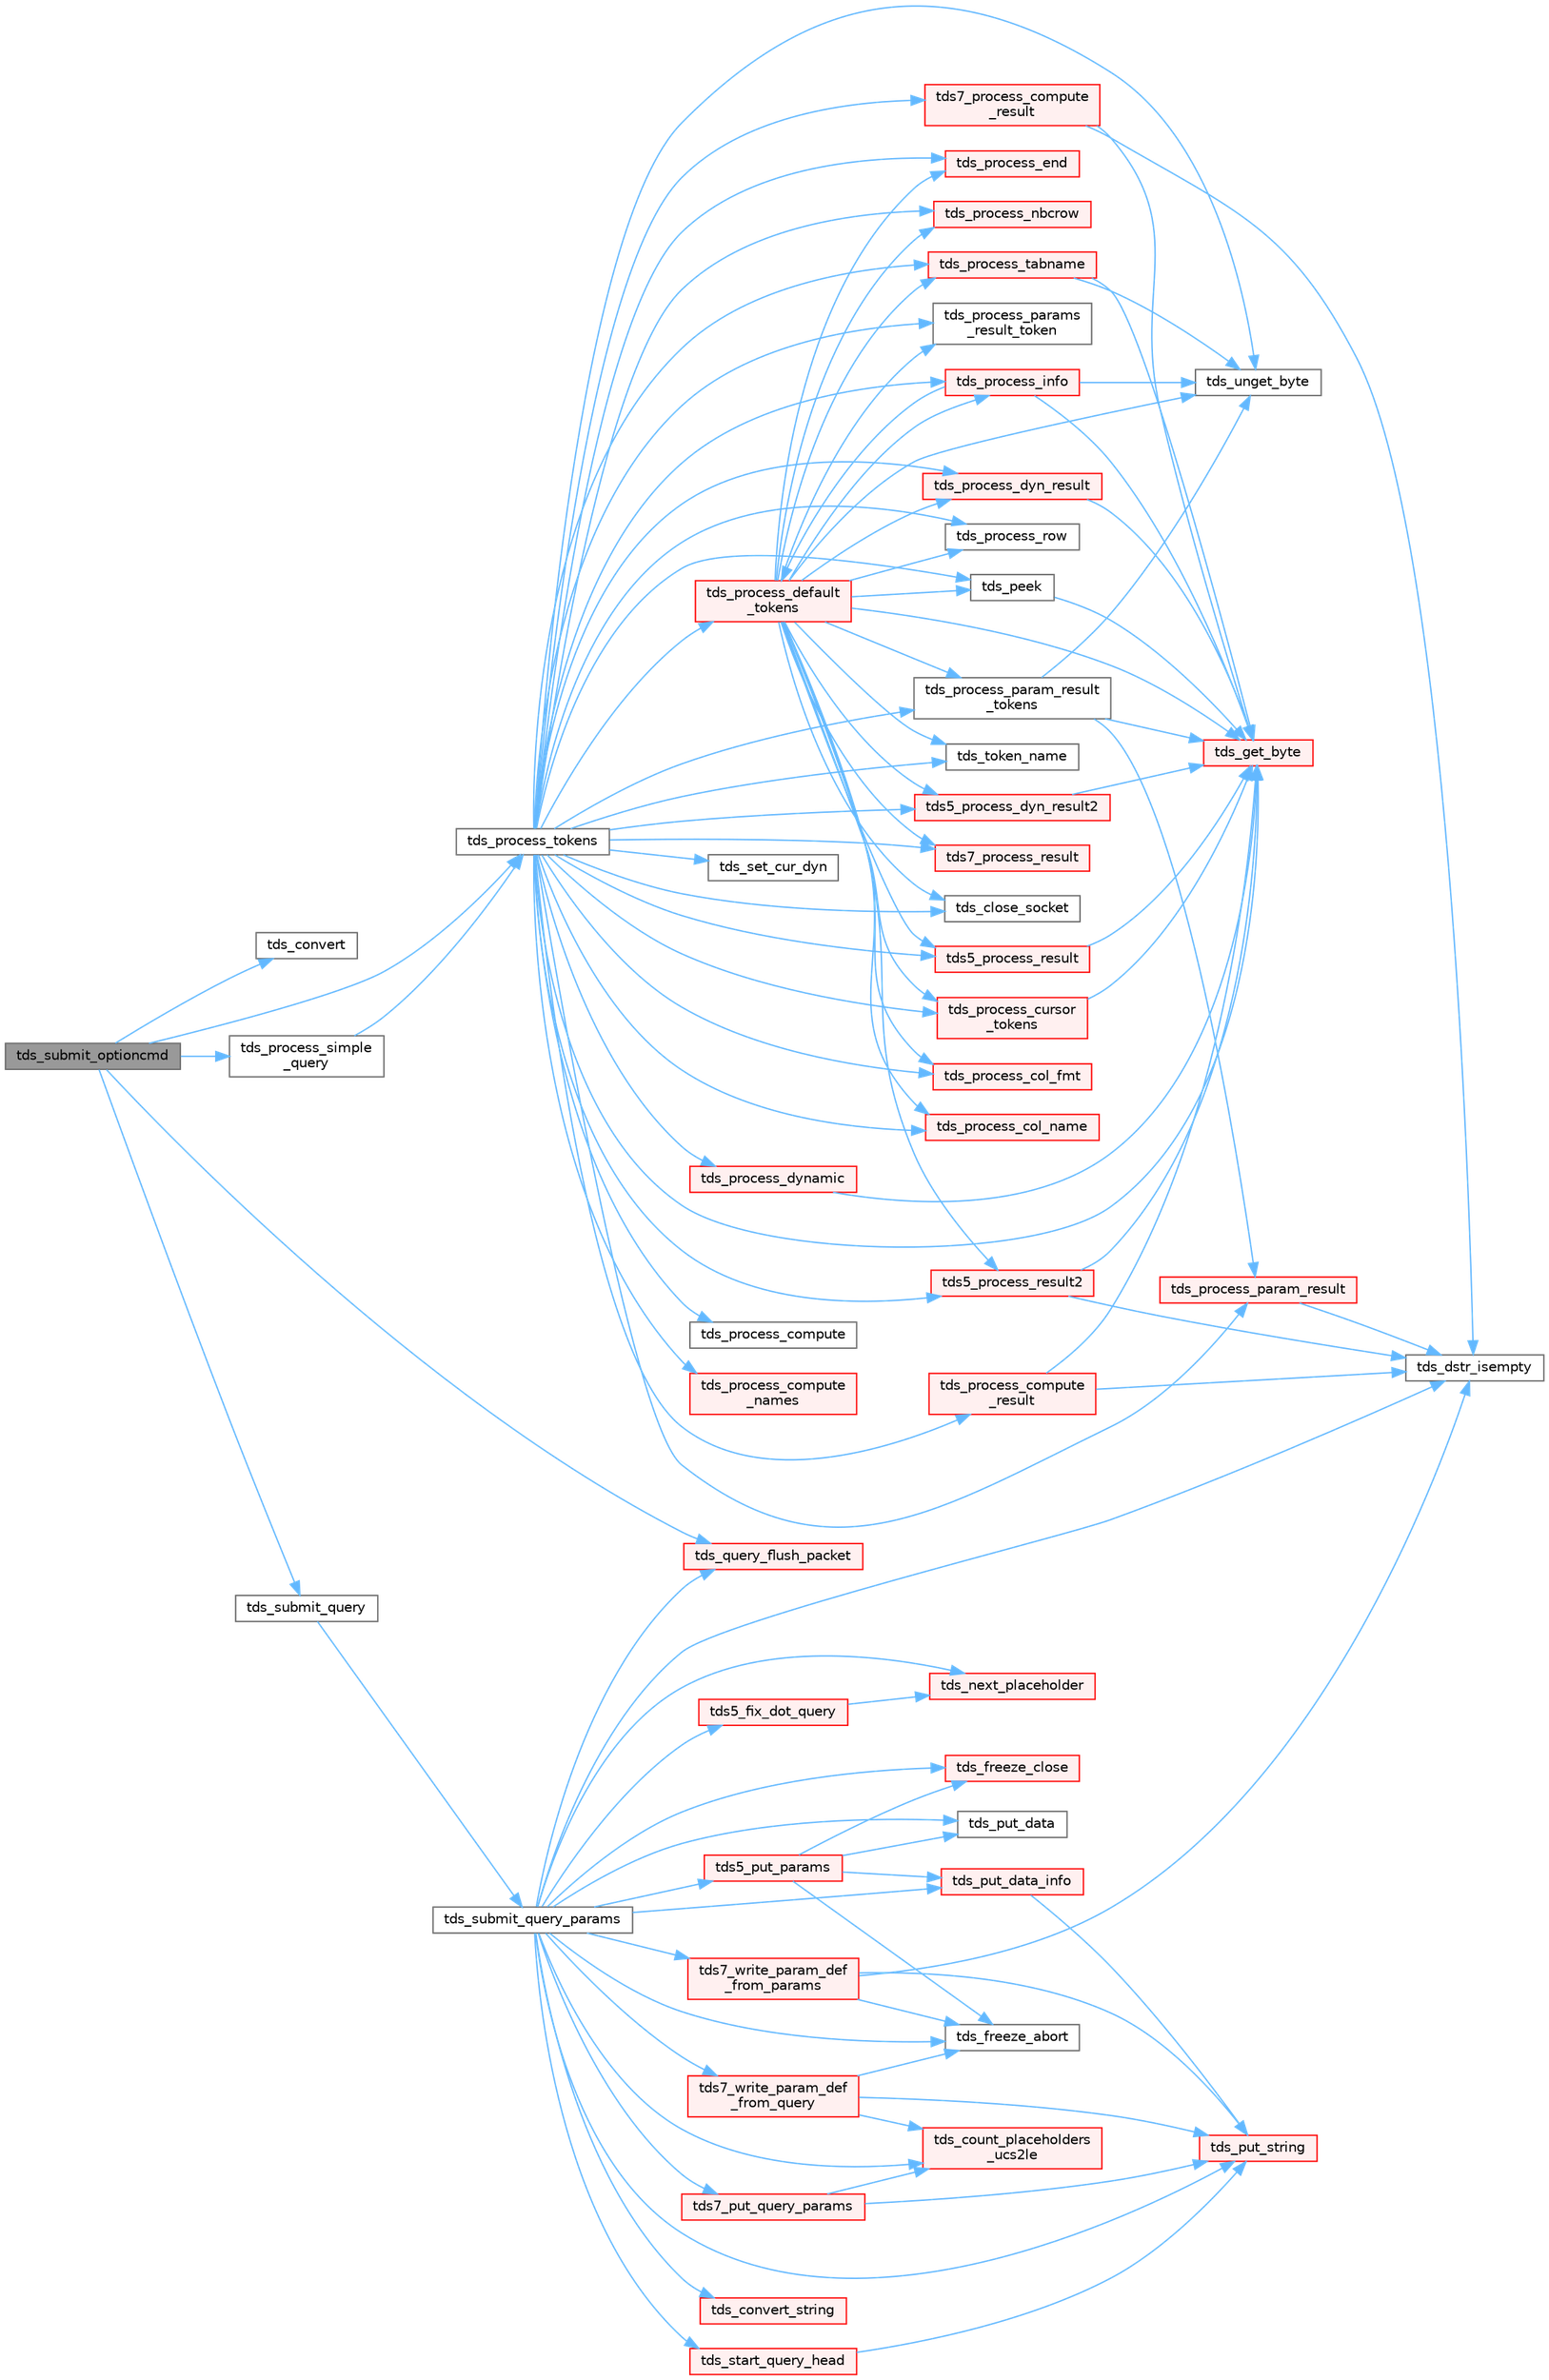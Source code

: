 digraph "tds_submit_optioncmd"
{
 // LATEX_PDF_SIZE
  bgcolor="transparent";
  edge [fontname=Helvetica,fontsize=10,labelfontname=Helvetica,labelfontsize=10];
  node [fontname=Helvetica,fontsize=10,shape=box,height=0.2,width=0.4];
  rankdir="LR";
  Node1 [id="Node000001",label="tds_submit_optioncmd",height=0.2,width=0.4,color="gray40", fillcolor="grey60", style="filled", fontcolor="black",tooltip="Send option commands to server."];
  Node1 -> Node2 [id="edge1_Node000001_Node000002",color="steelblue1",style="solid",tooltip=" "];
  Node2 [id="Node000002",label="tds_convert",height=0.2,width=0.4,color="grey40", fillcolor="white", style="filled",URL="$a00587.html#gad83c146aa5ba3f1515557d6b5248494a",tooltip="tds_convert convert a type to another."];
  Node1 -> Node3 [id="edge2_Node000001_Node000003",color="steelblue1",style="solid",tooltip=" "];
  Node3 [id="Node000003",label="tds_process_simple\l_query",height=0.2,width=0.4,color="grey40", fillcolor="white", style="filled",URL="$a00592.html#gaeeb1562044786ea17bea361ed83e6946",tooltip="Process results for simple query as \"SET TEXTSIZE\" or \"USE dbname\" If the statement returns results,..."];
  Node3 -> Node4 [id="edge3_Node000003_Node000004",color="steelblue1",style="solid",tooltip=" "];
  Node4 [id="Node000004",label="tds_process_tokens",height=0.2,width=0.4,color="grey40", fillcolor="white", style="filled",URL="$a00592.html#gabfc9de1d1fe718818caf63a4be4035a6",tooltip="process all streams."];
  Node4 -> Node5 [id="edge4_Node000004_Node000005",color="steelblue1",style="solid",tooltip=" "];
  Node5 [id="Node000005",label="tds5_process_dyn_result2",height=0.2,width=0.4,color="red", fillcolor="#FFF0F0", style="filled",URL="$a00592.html#gae688b515631141acfbc41bbb91c8b921",tooltip="Process new TDS 5.0 token for describing output parameters."];
  Node5 -> Node30 [id="edge5_Node000005_Node000030",color="steelblue1",style="solid",tooltip=" "];
  Node30 [id="Node000030",label="tds_get_byte",height=0.2,width=0.4,color="red", fillcolor="#FFF0F0", style="filled",URL="$a00591.html#ga0cb72d3f6943795c39db1fa692be0a58",tooltip="Return a single byte from the input buffer."];
  Node4 -> Node33 [id="edge6_Node000004_Node000033",color="steelblue1",style="solid",tooltip=" "];
  Node33 [id="Node000033",label="tds5_process_result",height=0.2,width=0.4,color="red", fillcolor="#FFF0F0", style="filled",URL="$a00592.html#ga547b2f48659f77a69aa802d861ac827d",tooltip="tds5_process_result() is the TDS 5.0 result set processing routine."];
  Node33 -> Node30 [id="edge7_Node000033_Node000030",color="steelblue1",style="solid",tooltip=" "];
  Node4 -> Node36 [id="edge8_Node000004_Node000036",color="steelblue1",style="solid",tooltip=" "];
  Node36 [id="Node000036",label="tds5_process_result2",height=0.2,width=0.4,color="red", fillcolor="#FFF0F0", style="filled",URL="$a00592.html#gabe2bdd5a41ce067cb31aef18ff81cb1c",tooltip="tds5_process_result2() is the new TDS 5.0 result set processing routine."];
  Node36 -> Node39 [id="edge9_Node000036_Node000039",color="steelblue1",style="solid",tooltip=" "];
  Node39 [id="Node000039",label="tds_dstr_isempty",height=0.2,width=0.4,color="grey40", fillcolor="white", style="filled",URL="$a00593.html#ga197c6af67f2e7469d06c2aa055917b1e",tooltip="test if string is empty"];
  Node36 -> Node30 [id="edge10_Node000036_Node000030",color="steelblue1",style="solid",tooltip=" "];
  Node4 -> Node40 [id="edge11_Node000004_Node000040",color="steelblue1",style="solid",tooltip=" "];
  Node40 [id="Node000040",label="tds7_process_compute\l_result",height=0.2,width=0.4,color="red", fillcolor="#FFF0F0", style="filled",URL="$a00592.html#ga6728e344caa20aea1def85f58dea138b",tooltip="tds7_process_compute_result() processes compute result sets for TDS 7/8."];
  Node40 -> Node39 [id="edge12_Node000040_Node000039",color="steelblue1",style="solid",tooltip=" "];
  Node40 -> Node30 [id="edge13_Node000040_Node000030",color="steelblue1",style="solid",tooltip=" "];
  Node4 -> Node44 [id="edge14_Node000004_Node000044",color="steelblue1",style="solid",tooltip=" "];
  Node44 [id="Node000044",label="tds7_process_result",height=0.2,width=0.4,color="red", fillcolor="#FFF0F0", style="filled",URL="$a00592.html#gaca56fc22d65a24a96d1bef310ade73aa",tooltip="tds7_process_result() is the TDS 7.0 result set processing routine."];
  Node4 -> Node19 [id="edge15_Node000004_Node000019",color="steelblue1",style="solid",tooltip=" "];
  Node19 [id="Node000019",label="tds_close_socket",height=0.2,width=0.4,color="grey40", fillcolor="white", style="filled",URL="$a00591.html#ga3e3f76009fce5ceedb2f42bb2c9aed2e",tooltip="Close current socket."];
  Node4 -> Node30 [id="edge16_Node000004_Node000030",color="steelblue1",style="solid",tooltip=" "];
  Node4 -> Node45 [id="edge17_Node000004_Node000045",color="steelblue1",style="solid",tooltip=" "];
  Node45 [id="Node000045",label="tds_peek",height=0.2,width=0.4,color="grey40", fillcolor="white", style="filled",URL="$a00591.html#ga221e98a9c8be96ec6c8547891e1b53af",tooltip="Reads a byte from the TDS stream without removing it."];
  Node45 -> Node30 [id="edge18_Node000045_Node000030",color="steelblue1",style="solid",tooltip=" "];
  Node4 -> Node46 [id="edge19_Node000004_Node000046",color="steelblue1",style="solid",tooltip=" "];
  Node46 [id="Node000046",label="tds_process_col_fmt",height=0.2,width=0.4,color="red", fillcolor="#FFF0F0", style="filled",URL="$a00592.html#ga4e3dd9d3614f5f0433b78b761dd68741",tooltip="tds_process_col_fmt() is the other half of result set processing under TDS 4.2."];
  Node4 -> Node47 [id="edge20_Node000004_Node000047",color="steelblue1",style="solid",tooltip=" "];
  Node47 [id="Node000047",label="tds_process_col_name",height=0.2,width=0.4,color="red", fillcolor="#FFF0F0", style="filled",URL="$a00592.html#ga905d2fa5e1b602817bd16bb0fcf9eadb",tooltip="tds_process_col_name() is one half of the result set under TDS 4.2 it contains all the column names,..."];
  Node4 -> Node51 [id="edge21_Node000004_Node000051",color="steelblue1",style="solid",tooltip=" "];
  Node51 [id="Node000051",label="tds_process_compute",height=0.2,width=0.4,color="grey40", fillcolor="white", style="filled",URL="$a00592.html#ga6fcb37d5addebdc1af9f34ebc59fd7a8",tooltip="tds_process_compute() processes compute rows and places them in the row buffer."];
  Node4 -> Node52 [id="edge22_Node000004_Node000052",color="steelblue1",style="solid",tooltip=" "];
  Node52 [id="Node000052",label="tds_process_compute\l_names",height=0.2,width=0.4,color="red", fillcolor="#FFF0F0", style="filled",URL="$a00592.html#gae5b3e01f3d665f9e377de091f46f1ab9",tooltip="tds_process_compute_names() processes compute result sets."];
  Node4 -> Node53 [id="edge23_Node000004_Node000053",color="steelblue1",style="solid",tooltip=" "];
  Node53 [id="Node000053",label="tds_process_compute\l_result",height=0.2,width=0.4,color="red", fillcolor="#FFF0F0", style="filled",URL="$a00592.html#gae3368ea80d0d8b13791ceb13ee5f19c9",tooltip="tds_process_compute_result() processes compute result sets."];
  Node53 -> Node39 [id="edge24_Node000053_Node000039",color="steelblue1",style="solid",tooltip=" "];
  Node53 -> Node30 [id="edge25_Node000053_Node000030",color="steelblue1",style="solid",tooltip=" "];
  Node4 -> Node54 [id="edge26_Node000004_Node000054",color="steelblue1",style="solid",tooltip=" "];
  Node54 [id="Node000054",label="tds_process_cursor\l_tokens",height=0.2,width=0.4,color="red", fillcolor="#FFF0F0", style="filled",URL="$a00592.html#ga315d875d90c64d12d61fc9e33b4dee96",tooltip="Reads cursor command results."];
  Node54 -> Node30 [id="edge27_Node000054_Node000030",color="steelblue1",style="solid",tooltip=" "];
  Node4 -> Node55 [id="edge28_Node000004_Node000055",color="steelblue1",style="solid",tooltip=" "];
  Node55 [id="Node000055",label="tds_process_default\l_tokens",height=0.2,width=0.4,color="red", fillcolor="#FFF0F0", style="filled",URL="$a00592.html#ga39453d084f3f780ac4602d4abf2839f7",tooltip="tds_process_default_tokens() is a catch all function that is called to process tokens not known to ot..."];
  Node55 -> Node5 [id="edge29_Node000055_Node000005",color="steelblue1",style="solid",tooltip=" "];
  Node55 -> Node33 [id="edge30_Node000055_Node000033",color="steelblue1",style="solid",tooltip=" "];
  Node55 -> Node36 [id="edge31_Node000055_Node000036",color="steelblue1",style="solid",tooltip=" "];
  Node55 -> Node44 [id="edge32_Node000055_Node000044",color="steelblue1",style="solid",tooltip=" "];
  Node55 -> Node19 [id="edge33_Node000055_Node000019",color="steelblue1",style="solid",tooltip=" "];
  Node55 -> Node30 [id="edge34_Node000055_Node000030",color="steelblue1",style="solid",tooltip=" "];
  Node55 -> Node45 [id="edge35_Node000055_Node000045",color="steelblue1",style="solid",tooltip=" "];
  Node55 -> Node46 [id="edge36_Node000055_Node000046",color="steelblue1",style="solid",tooltip=" "];
  Node55 -> Node47 [id="edge37_Node000055_Node000047",color="steelblue1",style="solid",tooltip=" "];
  Node55 -> Node54 [id="edge38_Node000055_Node000054",color="steelblue1",style="solid",tooltip=" "];
  Node55 -> Node59 [id="edge39_Node000055_Node000059",color="steelblue1",style="solid",tooltip=" "];
  Node59 [id="Node000059",label="tds_process_dyn_result",height=0.2,width=0.4,color="red", fillcolor="#FFF0F0", style="filled",URL="$a00592.html#ga416cf119c1d4a0fca27dc5b50c261358",tooltip="Process results from dynamic."];
  Node59 -> Node30 [id="edge40_Node000059_Node000030",color="steelblue1",style="solid",tooltip=" "];
  Node55 -> Node60 [id="edge41_Node000055_Node000060",color="steelblue1",style="solid",tooltip=" "];
  Node60 [id="Node000060",label="tds_process_end",height=0.2,width=0.4,color="red", fillcolor="#FFF0F0", style="filled",URL="$a00592.html#ga6ee2e7af38af768611b8bf4b79c36f46",tooltip="tds_process_end() processes any of the DONE, DONEPROC, or DONEINPROC tokens."];
  Node55 -> Node82 [id="edge42_Node000055_Node000082",color="steelblue1",style="solid",tooltip=" "];
  Node82 [id="Node000082",label="tds_process_info",height=0.2,width=0.4,color="red", fillcolor="#FFF0F0", style="filled",URL="$a00592.html#ga65a2316369529731732f200c190d05d6",tooltip="tds_process_info() is called for INFO, ERR, or EED tokens and is responsible for calling the CLI's me..."];
  Node82 -> Node30 [id="edge43_Node000082_Node000030",color="steelblue1",style="solid",tooltip=" "];
  Node82 -> Node55 [id="edge44_Node000082_Node000055",color="steelblue1",style="solid",tooltip=" "];
  Node82 -> Node83 [id="edge45_Node000082_Node000083",color="steelblue1",style="solid",tooltip=" "];
  Node83 [id="Node000083",label="tds_unget_byte",height=0.2,width=0.4,color="grey40", fillcolor="white", style="filled",URL="$a00591.html#gad70d59fb317d098b0c9fd29dd77131a8",tooltip="Unget will always work as long as you don't call it twice in a row."];
  Node55 -> Node84 [id="edge46_Node000055_Node000084",color="steelblue1",style="solid",tooltip=" "];
  Node84 [id="Node000084",label="tds_process_nbcrow",height=0.2,width=0.4,color="red", fillcolor="#FFF0F0", style="filled",URL="$a00592.html#gaf7264c9eb3aa7a73358a4c65f02d3d3c",tooltip="tds_process_nbcrow() processes rows and places them in the row buffer."];
  Node55 -> Node85 [id="edge47_Node000055_Node000085",color="steelblue1",style="solid",tooltip=" "];
  Node85 [id="Node000085",label="tds_process_param_result\l_tokens",height=0.2,width=0.4,color="grey40", fillcolor="white", style="filled",URL="$a00592.html#ga9fdef8228d29cab7fa9098f07fa73fba",tooltip="Process parameters from networks."];
  Node85 -> Node30 [id="edge48_Node000085_Node000030",color="steelblue1",style="solid",tooltip=" "];
  Node85 -> Node86 [id="edge49_Node000085_Node000086",color="steelblue1",style="solid",tooltip=" "];
  Node86 [id="Node000086",label="tds_process_param_result",height=0.2,width=0.4,color="red", fillcolor="#FFF0F0", style="filled",URL="$a00592.html#gacb3354443bcefe7a500a500a4904cc05",tooltip="process output parameters of a stored procedure."];
  Node86 -> Node39 [id="edge50_Node000086_Node000039",color="steelblue1",style="solid",tooltip=" "];
  Node85 -> Node83 [id="edge51_Node000085_Node000083",color="steelblue1",style="solid",tooltip=" "];
  Node55 -> Node90 [id="edge52_Node000055_Node000090",color="steelblue1",style="solid",tooltip=" "];
  Node90 [id="Node000090",label="tds_process_params\l_result_token",height=0.2,width=0.4,color="grey40", fillcolor="white", style="filled",URL="$a00592.html#ga7b18c0911a9dc69939577b39eb64725d",tooltip="tds_process_params_result_token() processes params on TDS5."];
  Node55 -> Node91 [id="edge53_Node000055_Node000091",color="steelblue1",style="solid",tooltip=" "];
  Node91 [id="Node000091",label="tds_process_row",height=0.2,width=0.4,color="grey40", fillcolor="white", style="filled",URL="$a00592.html#gaad814dd6e35aee8332035d06dc8b5d65",tooltip="tds_process_row() processes rows and places them in the row buffer."];
  Node55 -> Node92 [id="edge54_Node000055_Node000092",color="steelblue1",style="solid",tooltip=" "];
  Node92 [id="Node000092",label="tds_process_tabname",height=0.2,width=0.4,color="red", fillcolor="#FFF0F0", style="filled",URL="$a00592.html#gaeec59bca9bd0c5388e245f0d19d9c81a",tooltip="Process list of table from network."];
  Node92 -> Node30 [id="edge55_Node000092_Node000030",color="steelblue1",style="solid",tooltip=" "];
  Node92 -> Node83 [id="edge56_Node000092_Node000083",color="steelblue1",style="solid",tooltip=" "];
  Node55 -> Node96 [id="edge57_Node000055_Node000096",color="steelblue1",style="solid",tooltip=" "];
  Node96 [id="Node000096",label="tds_token_name",height=0.2,width=0.4,color="grey40", fillcolor="white", style="filled",URL="$a00592.html#ga7f24a7af985cd320788122e98072b7af",tooltip="Returns string representation for a given token type."];
  Node55 -> Node83 [id="edge58_Node000055_Node000083",color="steelblue1",style="solid",tooltip=" "];
  Node4 -> Node59 [id="edge59_Node000004_Node000059",color="steelblue1",style="solid",tooltip=" "];
  Node4 -> Node97 [id="edge60_Node000004_Node000097",color="steelblue1",style="solid",tooltip=" "];
  Node97 [id="Node000097",label="tds_process_dynamic",height=0.2,width=0.4,color="red", fillcolor="#FFF0F0", style="filled",URL="$a00592.html#ga5cfc0340d8d717e67f60037e029b2142",tooltip="tds_process_dynamic() finds the element of the dyns array for the id"];
  Node97 -> Node30 [id="edge61_Node000097_Node000030",color="steelblue1",style="solid",tooltip=" "];
  Node4 -> Node60 [id="edge62_Node000004_Node000060",color="steelblue1",style="solid",tooltip=" "];
  Node4 -> Node82 [id="edge63_Node000004_Node000082",color="steelblue1",style="solid",tooltip=" "];
  Node4 -> Node84 [id="edge64_Node000004_Node000084",color="steelblue1",style="solid",tooltip=" "];
  Node4 -> Node86 [id="edge65_Node000004_Node000086",color="steelblue1",style="solid",tooltip=" "];
  Node4 -> Node85 [id="edge66_Node000004_Node000085",color="steelblue1",style="solid",tooltip=" "];
  Node4 -> Node90 [id="edge67_Node000004_Node000090",color="steelblue1",style="solid",tooltip=" "];
  Node4 -> Node91 [id="edge68_Node000004_Node000091",color="steelblue1",style="solid",tooltip=" "];
  Node4 -> Node92 [id="edge69_Node000004_Node000092",color="steelblue1",style="solid",tooltip=" "];
  Node4 -> Node76 [id="edge70_Node000004_Node000076",color="steelblue1",style="solid",tooltip=" "];
  Node76 [id="Node000076",label="tds_set_cur_dyn",height=0.2,width=0.4,color="grey40", fillcolor="white", style="filled",URL="$a00590.html#gae8b7db85af16701fc0604eb117cbd4e4",tooltip="Set current dynamic."];
  Node4 -> Node96 [id="edge71_Node000004_Node000096",color="steelblue1",style="solid",tooltip=" "];
  Node4 -> Node83 [id="edge72_Node000004_Node000083",color="steelblue1",style="solid",tooltip=" "];
  Node1 -> Node4 [id="edge73_Node000001_Node000004",color="steelblue1",style="solid",tooltip=" "];
  Node1 -> Node64 [id="edge74_Node000001_Node000064",color="steelblue1",style="solid",tooltip=" "];
  Node64 [id="Node000064",label="tds_query_flush_packet",height=0.2,width=0.4,color="red", fillcolor="#FFF0F0", style="filled",URL="$a00590.html#gada27f4cfce925240ad33b71b63ca692d",tooltip="Flush query packet."];
  Node1 -> Node99 [id="edge75_Node000001_Node000099",color="steelblue1",style="solid",tooltip=" "];
  Node99 [id="Node000099",label="tds_submit_query",height=0.2,width=0.4,color="grey40", fillcolor="white", style="filled",URL="$a00590.html#ga5a29ae7f99d089dc3cea85ec6ee5f3ab",tooltip="Sends a language string to the database server for processing."];
  Node99 -> Node100 [id="edge76_Node000099_Node000100",color="steelblue1",style="solid",tooltip=" "];
  Node100 [id="Node000100",label="tds_submit_query_params",height=0.2,width=0.4,color="grey40", fillcolor="white", style="filled",URL="$a00590.html#ga95e0fccedc459a4404f496eec74a369a",tooltip="Sends a language string to the database server for processing."];
  Node100 -> Node101 [id="edge77_Node000100_Node000101",color="steelblue1",style="solid",tooltip=" "];
  Node101 [id="Node000101",label="tds5_fix_dot_query",height=0.2,width=0.4,color="red", fillcolor="#FFF0F0", style="filled",URL="$a00590.html#ga8853354723094c8efcd87fabf675c64f",tooltip="Substitute ?-style placeholders with named (@param) ones."];
  Node101 -> Node102 [id="edge78_Node000101_Node000102",color="steelblue1",style="solid",tooltip=" "];
  Node102 [id="Node000102",label="tds_next_placeholder",height=0.2,width=0.4,color="red", fillcolor="#FFF0F0", style="filled",URL="$a00590.html#ga8f3b00c34af2484eccb169e60a37dc36",tooltip="Get position of next placeholder."];
  Node100 -> Node105 [id="edge79_Node000100_Node000105",color="steelblue1",style="solid",tooltip=" "];
  Node105 [id="Node000105",label="tds5_put_params",height=0.2,width=0.4,color="red", fillcolor="#FFF0F0", style="filled",URL="$a00590.html#ga4f1f0a4f77bc4ea1440dfdebc19a157c",tooltip="Send parameters to server."];
  Node105 -> Node106 [id="edge80_Node000105_Node000106",color="steelblue1",style="solid",tooltip=" "];
  Node106 [id="Node000106",label="tds_freeze_abort",height=0.2,width=0.4,color="grey40", fillcolor="white", style="filled",URL="$a00591.html#ga7274d9c5dc75c58bb7d1f1c29e03a73e",tooltip="Discard all data written after the freeze."];
  Node105 -> Node107 [id="edge81_Node000105_Node000107",color="steelblue1",style="solid",tooltip=" "];
  Node107 [id="Node000107",label="tds_freeze_close",height=0.2,width=0.4,color="red", fillcolor="#FFF0F0", style="filled",URL="$a00591.html#ga633f62fb8e5310abfa42c02fba9c6500",tooltip="Stop keeping data for this specific freeze."];
  Node105 -> Node108 [id="edge82_Node000105_Node000108",color="steelblue1",style="solid",tooltip=" "];
  Node108 [id="Node000108",label="tds_put_data",height=0.2,width=0.4,color="grey40", fillcolor="white", style="filled",URL="$a00590.html#ga9fcc0a3932dcad530511395ef8a767fb",tooltip="Write data to wire."];
  Node105 -> Node109 [id="edge83_Node000105_Node000109",color="steelblue1",style="solid",tooltip=" "];
  Node109 [id="Node000109",label="tds_put_data_info",height=0.2,width=0.4,color="red", fillcolor="#FFF0F0", style="filled",URL="$a00590.html#gafd74652c4722ddce4d642cc4209449d4",tooltip="Put data information to wire."];
  Node109 -> Node71 [id="edge84_Node000109_Node000071",color="steelblue1",style="solid",tooltip=" "];
  Node71 [id="Node000071",label="tds_put_string",height=0.2,width=0.4,color="red", fillcolor="#FFF0F0", style="filled",URL="$a00591.html#ga1fcaf8d488cc1390f106ce3ad0bf37b4",tooltip="Output a string to wire automatic translate string to unicode if needed."];
  Node100 -> Node111 [id="edge85_Node000100_Node000111",color="steelblue1",style="solid",tooltip=" "];
  Node111 [id="Node000111",label="tds7_put_query_params",height=0.2,width=0.4,color="red", fillcolor="#FFF0F0", style="filled",URL="$a00590.html#ga6e42b4a1d1d3898229ea2fe4afc2ecec",tooltip="Output params types and query (required by sp_prepare/sp_executesql/sp_prepexec)"];
  Node111 -> Node112 [id="edge86_Node000111_Node000112",color="steelblue1",style="solid",tooltip=" "];
  Node112 [id="Node000112",label="tds_count_placeholders\l_ucs2le",height=0.2,width=0.4,color="red", fillcolor="#FFF0F0", style="filled",URL="$a00590.html#ga0cd19215e9169ea299a6c9cbf5b2fb60",tooltip="Count the number of placeholders ('?') in a query."];
  Node111 -> Node71 [id="edge87_Node000111_Node000071",color="steelblue1",style="solid",tooltip=" "];
  Node100 -> Node116 [id="edge88_Node000100_Node000116",color="steelblue1",style="solid",tooltip=" "];
  Node116 [id="Node000116",label="tds7_write_param_def\l_from_params",height=0.2,width=0.4,color="red", fillcolor="#FFF0F0", style="filled",URL="$a00590.html#ga6513afd79629f7a928e1d3da9f56dee1",tooltip="Write string with parameters definition, useful for TDS7+."];
  Node116 -> Node39 [id="edge89_Node000116_Node000039",color="steelblue1",style="solid",tooltip=" "];
  Node116 -> Node106 [id="edge90_Node000116_Node000106",color="steelblue1",style="solid",tooltip=" "];
  Node116 -> Node71 [id="edge91_Node000116_Node000071",color="steelblue1",style="solid",tooltip=" "];
  Node100 -> Node119 [id="edge92_Node000100_Node000119",color="steelblue1",style="solid",tooltip=" "];
  Node119 [id="Node000119",label="tds7_write_param_def\l_from_query",height=0.2,width=0.4,color="red", fillcolor="#FFF0F0", style="filled",URL="$a00590.html#ga24345856c16b15aa3e84459c2f551320",tooltip="Write string with parameters definition, useful for TDS7+."];
  Node119 -> Node112 [id="edge93_Node000119_Node000112",color="steelblue1",style="solid",tooltip=" "];
  Node119 -> Node106 [id="edge94_Node000119_Node000106",color="steelblue1",style="solid",tooltip=" "];
  Node119 -> Node71 [id="edge95_Node000119_Node000071",color="steelblue1",style="solid",tooltip=" "];
  Node100 -> Node120 [id="edge96_Node000100_Node000120",color="steelblue1",style="solid",tooltip=" "];
  Node120 [id="Node000120",label="tds_convert_string",height=0.2,width=0.4,color="red", fillcolor="#FFF0F0", style="filled",URL="$a00590.html#gad5b76c688898b86984d09628f030d01c",tooltip="Convert a string in an allocated buffer."];
  Node100 -> Node112 [id="edge97_Node000100_Node000112",color="steelblue1",style="solid",tooltip=" "];
  Node100 -> Node39 [id="edge98_Node000100_Node000039",color="steelblue1",style="solid",tooltip=" "];
  Node100 -> Node106 [id="edge99_Node000100_Node000106",color="steelblue1",style="solid",tooltip=" "];
  Node100 -> Node107 [id="edge100_Node000100_Node000107",color="steelblue1",style="solid",tooltip=" "];
  Node100 -> Node102 [id="edge101_Node000100_Node000102",color="steelblue1",style="solid",tooltip=" "];
  Node100 -> Node108 [id="edge102_Node000100_Node000108",color="steelblue1",style="solid",tooltip=" "];
  Node100 -> Node109 [id="edge103_Node000100_Node000109",color="steelblue1",style="solid",tooltip=" "];
  Node100 -> Node71 [id="edge104_Node000100_Node000071",color="steelblue1",style="solid",tooltip=" "];
  Node100 -> Node64 [id="edge105_Node000100_Node000064",color="steelblue1",style="solid",tooltip=" "];
  Node100 -> Node78 [id="edge106_Node000100_Node000078",color="steelblue1",style="solid",tooltip=" "];
  Node78 [id="Node000078",label="tds_start_query_head",height=0.2,width=0.4,color="red", fillcolor="#FFF0F0", style="filled",URL="$a00590.html#ga9ad2e6defce530a8778791cce0166ccd",tooltip="Start query packet of a given type."];
  Node78 -> Node71 [id="edge107_Node000078_Node000071",color="steelblue1",style="solid",tooltip=" "];
}
